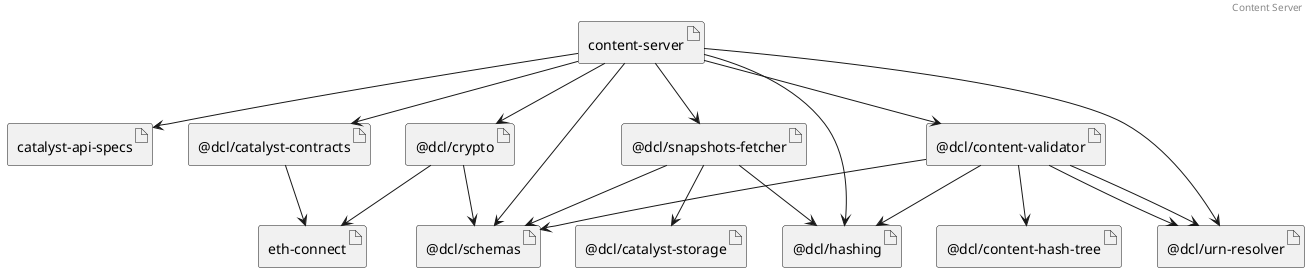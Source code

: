 @startuml
header "Content Server"
artifact "content-server" as contentserver
artifact "catalyst-api-specs" as catalystapispecs
artifact "@dcl/catalyst-contracts" as catalystcontracts
artifact "@dcl/content-validator" as contentvalidator
artifact "@dcl/crypto" as crypto
artifact "@dcl/hashing" as hashing
artifact "@dcl/schemas" as schemas
artifact "@dcl/snapshots-fetcher" as snapshotsfetcher
artifact "@dcl/urn-resolver" as urnresolver
artifact "eth-connect" as ethconnect
artifact "@dcl/content-hash-tree" as contenthashtree
artifact "@dcl/catalyst-storage" as catalyststorage

contentserver --> catalystapispecs
contentserver --> catalystcontracts
contentserver --> contentvalidator
contentserver --> crypto
contentserver --> hashing
contentserver --> schemas
contentserver --> snapshotsfetcher
contentserver --> urnresolver
catalystcontracts --> ethconnect
contentvalidator --> contenthashtree
contentvalidator --> hashing
contentvalidator --> schemas
contentvalidator --> urnresolver
contentvalidator --> urnresolver
crypto --> schemas
crypto --> ethconnect
snapshotsfetcher --> catalyststorage
snapshotsfetcher --> hashing
snapshotsfetcher --> schemas

newpage
header "Lambdas Server"
artifact "lambdas-server" as lambdasserver
artifact "catalyst-api-specs" as catalystapispecs
artifact "@dcl/catalyst-contracts" as catalystcontracts
artifact "@dcl/crypto" as crypto
artifact "@dcl/schemas" as schemas
artifact "@dcl/urn-resolver" as urnresolver
artifact "eth-connect" as ethconnect

lambdasserver --> catalystapispecs
lambdasserver --> catalystcontracts
lambdasserver --> crypto
lambdasserver --> schemas
lambdasserver --> urnresolver
catalystcontracts --> ethconnect
crypto --> schemas
crypto --> ethconnect

@enduml

